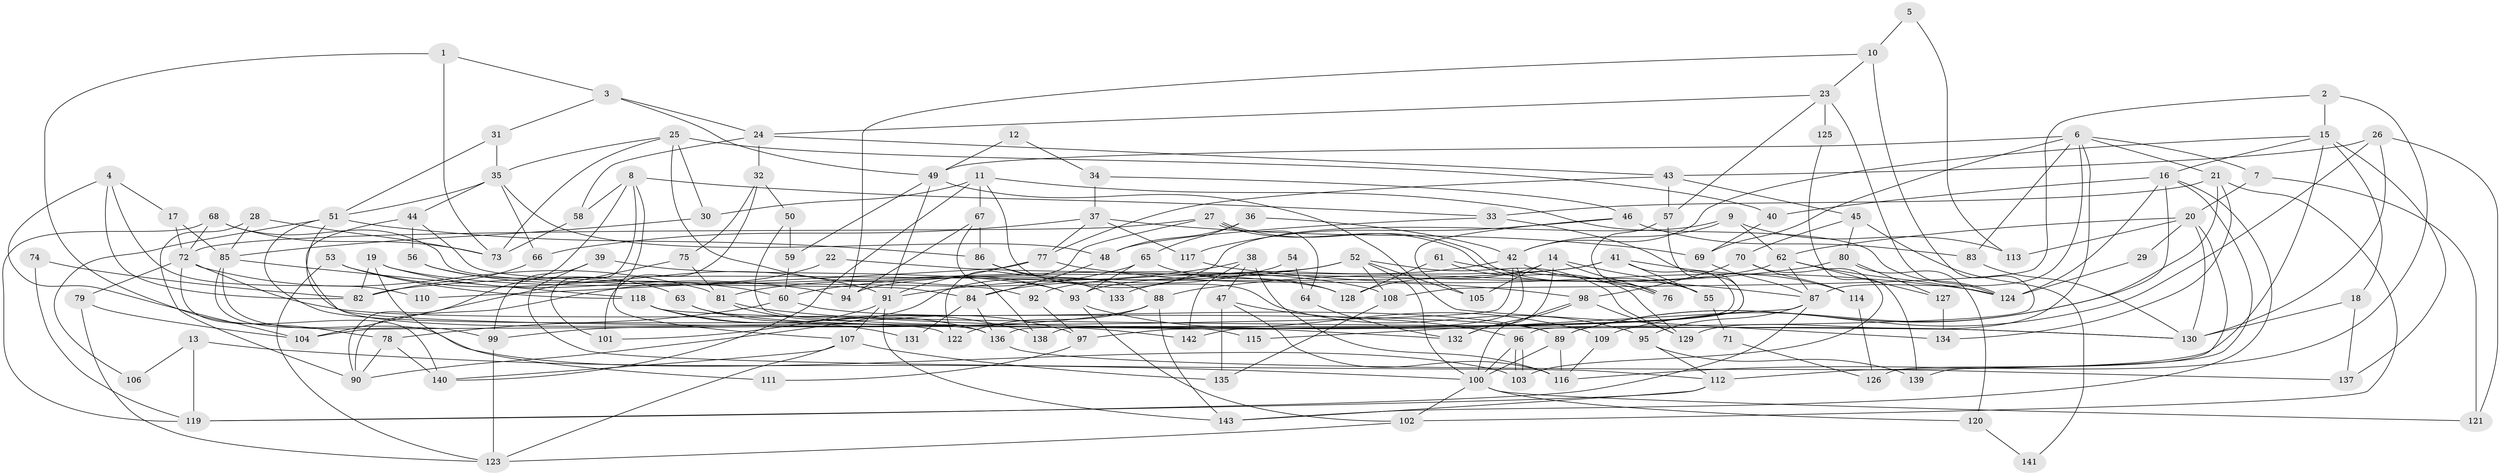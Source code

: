 // Generated by graph-tools (version 1.1) at 2025/11/02/27/25 16:11:24]
// undirected, 143 vertices, 286 edges
graph export_dot {
graph [start="1"]
  node [color=gray90,style=filled];
  1;
  2;
  3;
  4;
  5;
  6;
  7;
  8;
  9;
  10;
  11;
  12;
  13;
  14;
  15;
  16;
  17;
  18;
  19;
  20;
  21;
  22;
  23;
  24;
  25;
  26;
  27;
  28;
  29;
  30;
  31;
  32;
  33;
  34;
  35;
  36;
  37;
  38;
  39;
  40;
  41;
  42;
  43;
  44;
  45;
  46;
  47;
  48;
  49;
  50;
  51;
  52;
  53;
  54;
  55;
  56;
  57;
  58;
  59;
  60;
  61;
  62;
  63;
  64;
  65;
  66;
  67;
  68;
  69;
  70;
  71;
  72;
  73;
  74;
  75;
  76;
  77;
  78;
  79;
  80;
  81;
  82;
  83;
  84;
  85;
  86;
  87;
  88;
  89;
  90;
  91;
  92;
  93;
  94;
  95;
  96;
  97;
  98;
  99;
  100;
  101;
  102;
  103;
  104;
  105;
  106;
  107;
  108;
  109;
  110;
  111;
  112;
  113;
  114;
  115;
  116;
  117;
  118;
  119;
  120;
  121;
  122;
  123;
  124;
  125;
  126;
  127;
  128;
  129;
  130;
  131;
  132;
  133;
  134;
  135;
  136;
  137;
  138;
  139;
  140;
  141;
  142;
  143;
  1 -- 73;
  1 -- 3;
  1 -- 78;
  2 -- 116;
  2 -- 15;
  2 -- 108;
  3 -- 24;
  3 -- 49;
  3 -- 31;
  4 -- 82;
  4 -- 17;
  4 -- 104;
  4 -- 110;
  5 -- 10;
  5 -- 113;
  6 -- 87;
  6 -- 129;
  6 -- 7;
  6 -- 21;
  6 -- 49;
  6 -- 69;
  6 -- 83;
  7 -- 121;
  7 -- 20;
  8 -- 33;
  8 -- 101;
  8 -- 58;
  8 -- 90;
  8 -- 107;
  9 -- 42;
  9 -- 90;
  9 -- 62;
  9 -- 113;
  10 -- 23;
  10 -- 94;
  10 -- 96;
  11 -- 124;
  11 -- 30;
  11 -- 67;
  11 -- 95;
  11 -- 140;
  12 -- 49;
  12 -- 34;
  13 -- 100;
  13 -- 119;
  13 -- 106;
  14 -- 76;
  14 -- 55;
  14 -- 105;
  14 -- 128;
  14 -- 132;
  15 -- 112;
  15 -- 16;
  15 -- 18;
  15 -- 42;
  15 -- 137;
  16 -- 109;
  16 -- 143;
  16 -- 40;
  16 -- 124;
  16 -- 139;
  17 -- 72;
  17 -- 85;
  18 -- 130;
  18 -- 137;
  19 -- 94;
  19 -- 108;
  19 -- 82;
  19 -- 111;
  20 -- 62;
  20 -- 29;
  20 -- 113;
  20 -- 126;
  20 -- 130;
  21 -- 89;
  21 -- 33;
  21 -- 102;
  21 -- 134;
  22 -- 90;
  22 -- 128;
  23 -- 57;
  23 -- 24;
  23 -- 124;
  23 -- 125;
  24 -- 43;
  24 -- 58;
  24 -- 32;
  25 -- 73;
  25 -- 93;
  25 -- 30;
  25 -- 35;
  25 -- 40;
  26 -- 130;
  26 -- 89;
  26 -- 43;
  26 -- 121;
  27 -- 76;
  27 -- 76;
  27 -- 122;
  27 -- 64;
  27 -- 72;
  28 -- 85;
  28 -- 90;
  28 -- 73;
  29 -- 124;
  30 -- 85;
  31 -- 35;
  31 -- 51;
  32 -- 75;
  32 -- 50;
  32 -- 101;
  33 -- 48;
  33 -- 142;
  34 -- 37;
  34 -- 46;
  35 -- 48;
  35 -- 44;
  35 -- 51;
  35 -- 66;
  36 -- 65;
  36 -- 42;
  36 -- 48;
  37 -- 77;
  37 -- 69;
  37 -- 66;
  37 -- 117;
  38 -- 47;
  38 -- 91;
  38 -- 116;
  38 -- 142;
  39 -- 112;
  39 -- 93;
  39 -- 99;
  40 -- 69;
  41 -- 82;
  41 -- 136;
  41 -- 55;
  41 -- 92;
  41 -- 114;
  42 -- 104;
  42 -- 55;
  42 -- 133;
  42 -- 138;
  43 -- 45;
  43 -- 57;
  43 -- 77;
  44 -- 136;
  44 -- 56;
  44 -- 92;
  45 -- 70;
  45 -- 80;
  45 -- 141;
  46 -- 83;
  46 -- 117;
  46 -- 105;
  47 -- 96;
  47 -- 116;
  47 -- 135;
  48 -- 84;
  49 -- 91;
  49 -- 59;
  49 -- 134;
  50 -- 59;
  50 -- 132;
  51 -- 86;
  51 -- 106;
  51 -- 115;
  51 -- 122;
  52 -- 105;
  52 -- 108;
  52 -- 60;
  52 -- 94;
  52 -- 100;
  52 -- 129;
  53 -- 60;
  53 -- 123;
  53 -- 118;
  54 -- 84;
  54 -- 64;
  55 -- 71;
  56 -- 91;
  56 -- 63;
  57 -- 97;
  57 -- 76;
  58 -- 73;
  59 -- 60;
  60 -- 78;
  60 -- 89;
  61 -- 129;
  61 -- 87;
  61 -- 128;
  62 -- 124;
  62 -- 87;
  62 -- 93;
  62 -- 127;
  63 -- 142;
  63 -- 136;
  64 -- 132;
  65 -- 93;
  65 -- 128;
  65 -- 81;
  66 -- 82;
  67 -- 138;
  67 -- 86;
  67 -- 94;
  68 -- 72;
  68 -- 119;
  68 -- 73;
  68 -- 84;
  69 -- 87;
  70 -- 98;
  70 -- 103;
  70 -- 114;
  71 -- 126;
  72 -- 89;
  72 -- 79;
  72 -- 81;
  72 -- 140;
  74 -- 119;
  74 -- 82;
  75 -- 104;
  75 -- 81;
  77 -- 98;
  77 -- 91;
  77 -- 110;
  78 -- 140;
  78 -- 90;
  79 -- 123;
  79 -- 104;
  80 -- 127;
  80 -- 88;
  80 -- 120;
  81 -- 97;
  81 -- 130;
  83 -- 130;
  84 -- 136;
  84 -- 131;
  85 -- 99;
  85 -- 118;
  85 -- 103;
  86 -- 88;
  86 -- 133;
  87 -- 95;
  87 -- 115;
  87 -- 119;
  88 -- 99;
  88 -- 122;
  88 -- 143;
  89 -- 100;
  89 -- 116;
  91 -- 107;
  91 -- 101;
  91 -- 143;
  92 -- 97;
  93 -- 102;
  93 -- 109;
  95 -- 112;
  95 -- 139;
  96 -- 103;
  96 -- 103;
  96 -- 100;
  97 -- 111;
  98 -- 100;
  98 -- 132;
  98 -- 129;
  99 -- 123;
  100 -- 102;
  100 -- 120;
  100 -- 121;
  102 -- 123;
  107 -- 140;
  107 -- 123;
  107 -- 135;
  108 -- 135;
  109 -- 116;
  112 -- 143;
  112 -- 119;
  114 -- 126;
  117 -- 124;
  118 -- 130;
  118 -- 131;
  118 -- 138;
  120 -- 141;
  125 -- 139;
  127 -- 134;
  136 -- 137;
}
